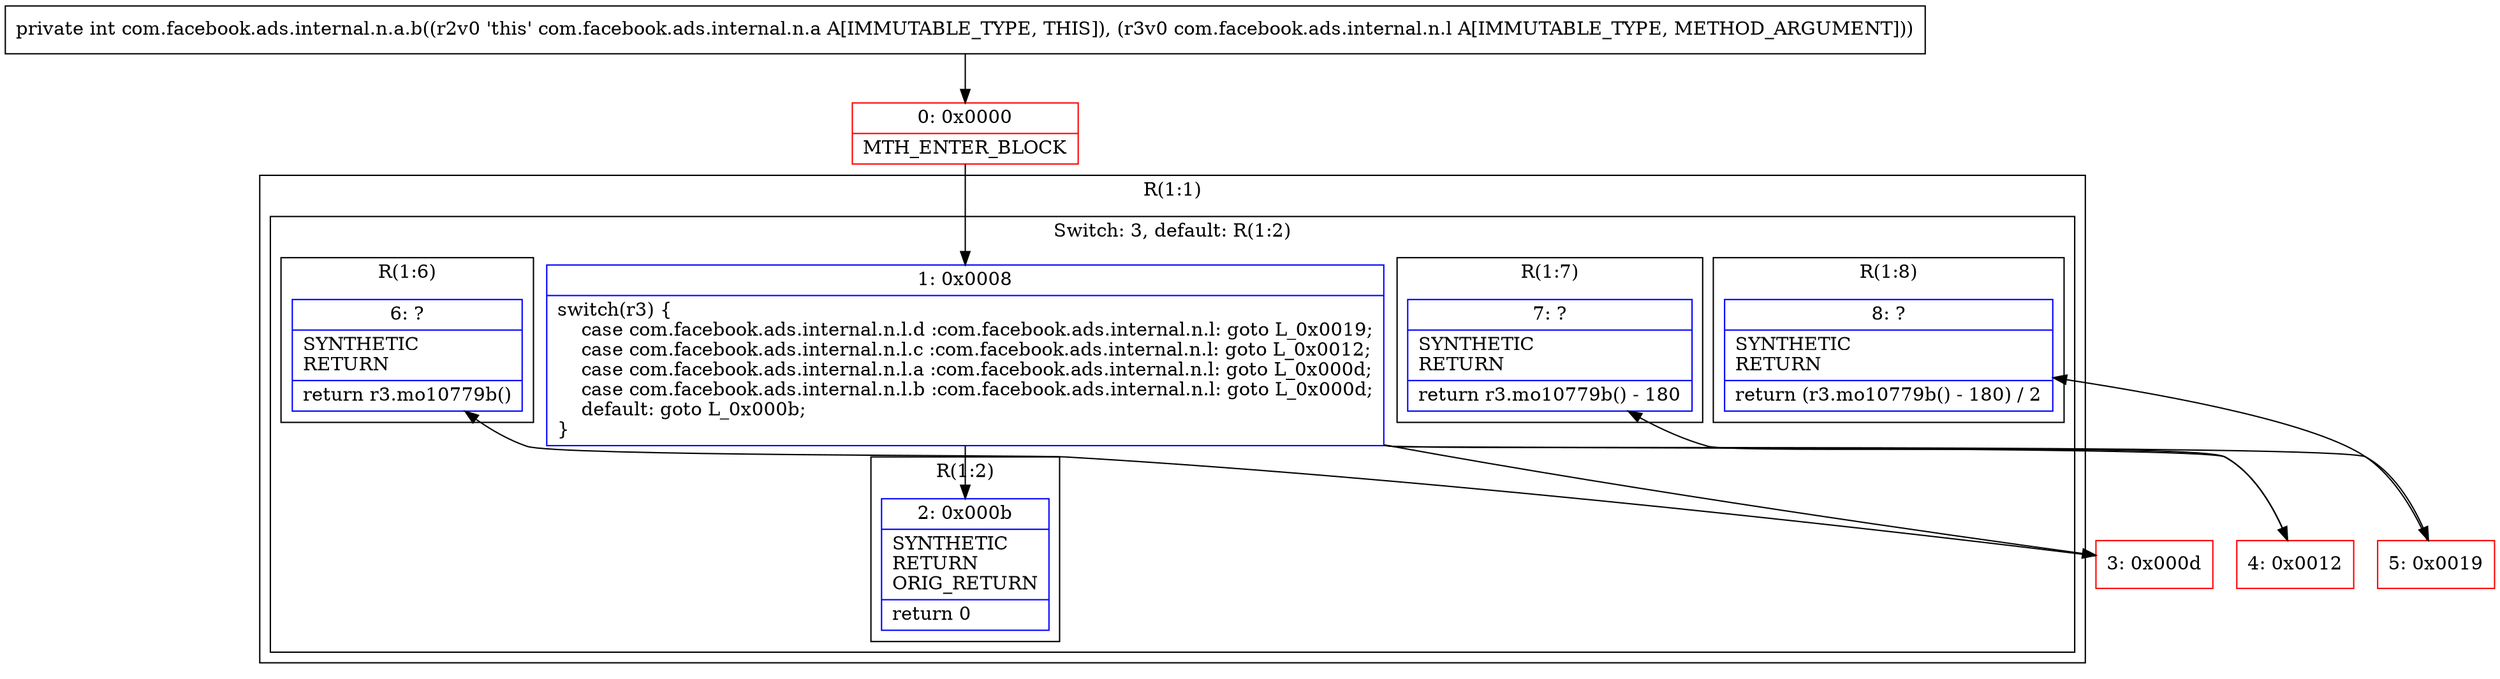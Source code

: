 digraph "CFG forcom.facebook.ads.internal.n.a.b(Lcom\/facebook\/ads\/internal\/n\/l;)I" {
subgraph cluster_Region_608103249 {
label = "R(1:1)";
node [shape=record,color=blue];
subgraph cluster_SwitchRegion_188962369 {
label = "Switch: 3, default: R(1:2)";
node [shape=record,color=blue];
Node_1 [shape=record,label="{1\:\ 0x0008|switch(r3) \{\l    case com.facebook.ads.internal.n.l.d :com.facebook.ads.internal.n.l: goto L_0x0019;\l    case com.facebook.ads.internal.n.l.c :com.facebook.ads.internal.n.l: goto L_0x0012;\l    case com.facebook.ads.internal.n.l.a :com.facebook.ads.internal.n.l: goto L_0x000d;\l    case com.facebook.ads.internal.n.l.b :com.facebook.ads.internal.n.l: goto L_0x000d;\l    default: goto L_0x000b;\l\}\l}"];
subgraph cluster_Region_1826997902 {
label = "R(1:8)";
node [shape=record,color=blue];
Node_8 [shape=record,label="{8\:\ ?|SYNTHETIC\lRETURN\l|return (r3.mo10779b() \- 180) \/ 2\l}"];
}
subgraph cluster_Region_1115969916 {
label = "R(1:7)";
node [shape=record,color=blue];
Node_7 [shape=record,label="{7\:\ ?|SYNTHETIC\lRETURN\l|return r3.mo10779b() \- 180\l}"];
}
subgraph cluster_Region_288572958 {
label = "R(1:6)";
node [shape=record,color=blue];
Node_6 [shape=record,label="{6\:\ ?|SYNTHETIC\lRETURN\l|return r3.mo10779b()\l}"];
}
subgraph cluster_Region_13888295 {
label = "R(1:2)";
node [shape=record,color=blue];
Node_2 [shape=record,label="{2\:\ 0x000b|SYNTHETIC\lRETURN\lORIG_RETURN\l|return 0\l}"];
}
}
}
Node_0 [shape=record,color=red,label="{0\:\ 0x0000|MTH_ENTER_BLOCK\l}"];
Node_3 [shape=record,color=red,label="{3\:\ 0x000d}"];
Node_4 [shape=record,color=red,label="{4\:\ 0x0012}"];
Node_5 [shape=record,color=red,label="{5\:\ 0x0019}"];
MethodNode[shape=record,label="{private int com.facebook.ads.internal.n.a.b((r2v0 'this' com.facebook.ads.internal.n.a A[IMMUTABLE_TYPE, THIS]), (r3v0 com.facebook.ads.internal.n.l A[IMMUTABLE_TYPE, METHOD_ARGUMENT])) }"];
MethodNode -> Node_0;
Node_1 -> Node_2;
Node_1 -> Node_3;
Node_1 -> Node_4;
Node_1 -> Node_5;
Node_0 -> Node_1;
Node_3 -> Node_6;
Node_4 -> Node_7;
Node_5 -> Node_8;
}

